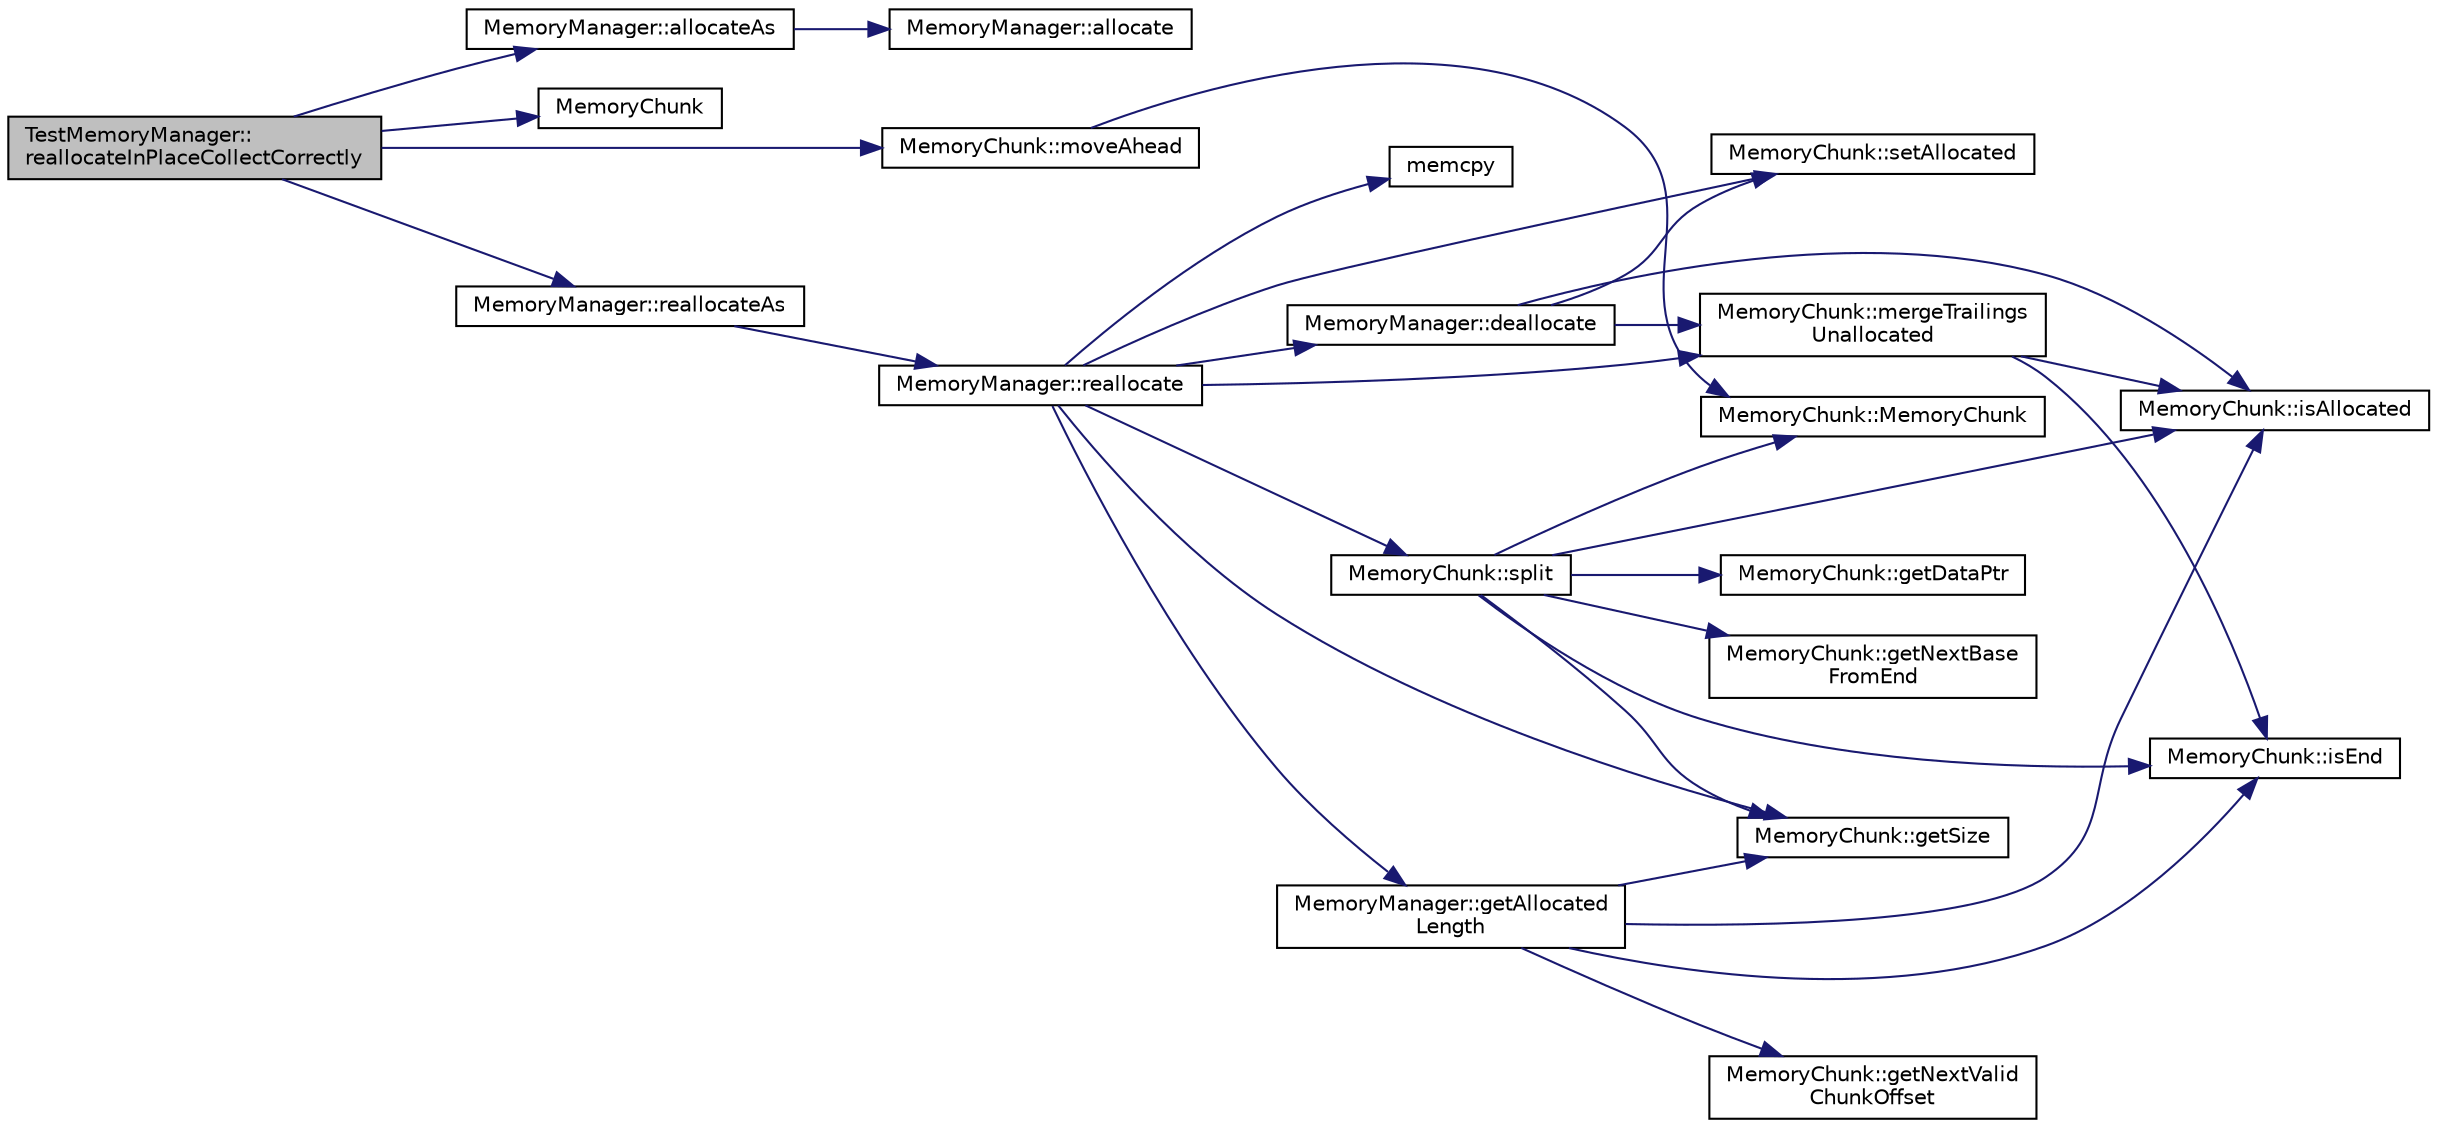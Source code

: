digraph "TestMemoryManager::reallocateInPlaceCollectCorrectly"
{
  edge [fontname="Helvetica",fontsize="10",labelfontname="Helvetica",labelfontsize="10"];
  node [fontname="Helvetica",fontsize="10",shape=record];
  rankdir="LR";
  Node62 [label="TestMemoryManager::\lreallocateInPlaceCollectCorrectly",height=0.2,width=0.4,color="black", fillcolor="grey75", style="filled", fontcolor="black"];
  Node62 -> Node63 [color="midnightblue",fontsize="10",style="solid",fontname="Helvetica"];
  Node63 [label="MemoryManager::allocateAs",height=0.2,width=0.4,color="black", fillcolor="white", style="filled",URL="$d7/dff/class_memory_manager.html#a98db433aa911826282a28fedcb6e7a78"];
  Node63 -> Node64 [color="midnightblue",fontsize="10",style="solid",fontname="Helvetica"];
  Node64 [label="MemoryManager::allocate",height=0.2,width=0.4,color="black", fillcolor="white", style="filled",URL="$d7/dff/class_memory_manager.html#ac2881a6dbbd6c0312f05761718ac6f08"];
  Node62 -> Node65 [color="midnightblue",fontsize="10",style="solid",fontname="Helvetica"];
  Node65 [label="MemoryChunk",height=0.2,width=0.4,color="black", fillcolor="white", style="filled",URL="$d9/df6/_memory_chunk_8h.html#ab00b3724e742475821d4471ec24f4707"];
  Node62 -> Node66 [color="midnightblue",fontsize="10",style="solid",fontname="Helvetica"];
  Node66 [label="MemoryChunk::moveAhead",height=0.2,width=0.4,color="black", fillcolor="white", style="filled",URL="$d4/d1d/class_memory_chunk.html#aa394b13e0280bfb9fa945d263fd7849f"];
  Node66 -> Node67 [color="midnightblue",fontsize="10",style="solid",fontname="Helvetica"];
  Node67 [label="MemoryChunk::MemoryChunk",height=0.2,width=0.4,color="black", fillcolor="white", style="filled",URL="$d4/d1d/class_memory_chunk.html#aefec33edaebef2383fc1fa09be698433"];
  Node62 -> Node68 [color="midnightblue",fontsize="10",style="solid",fontname="Helvetica"];
  Node68 [label="MemoryManager::reallocateAs",height=0.2,width=0.4,color="black", fillcolor="white", style="filled",URL="$d7/dff/class_memory_manager.html#a8b00309605d94f159b1a9b4a1b63e15f"];
  Node68 -> Node69 [color="midnightblue",fontsize="10",style="solid",fontname="Helvetica"];
  Node69 [label="MemoryManager::reallocate",height=0.2,width=0.4,color="black", fillcolor="white", style="filled",URL="$d7/dff/class_memory_manager.html#a17da19580dc9a1c21d4d1a6ca6674f6b"];
  Node69 -> Node70 [color="midnightblue",fontsize="10",style="solid",fontname="Helvetica"];
  Node70 [label="MemoryManager::deallocate",height=0.2,width=0.4,color="black", fillcolor="white", style="filled",URL="$d7/dff/class_memory_manager.html#a41a3c946c368918bdb6e4b441080fb8b"];
  Node70 -> Node71 [color="midnightblue",fontsize="10",style="solid",fontname="Helvetica"];
  Node71 [label="MemoryChunk::isAllocated",height=0.2,width=0.4,color="black", fillcolor="white", style="filled",URL="$d4/d1d/class_memory_chunk.html#ae4ec0a942bb577ece9a1ec0413ba829f"];
  Node70 -> Node72 [color="midnightblue",fontsize="10",style="solid",fontname="Helvetica"];
  Node72 [label="MemoryChunk::setAllocated",height=0.2,width=0.4,color="black", fillcolor="white", style="filled",URL="$d4/d1d/class_memory_chunk.html#ae1d0e05382c171f1720f5b3d0fc62eab"];
  Node70 -> Node73 [color="midnightblue",fontsize="10",style="solid",fontname="Helvetica"];
  Node73 [label="MemoryChunk::mergeTrailings\lUnallocated",height=0.2,width=0.4,color="black", fillcolor="white", style="filled",URL="$d4/d1d/class_memory_chunk.html#aaa4324b78e79aaf3c4ec5062d0bddba4"];
  Node73 -> Node71 [color="midnightblue",fontsize="10",style="solid",fontname="Helvetica"];
  Node73 -> Node74 [color="midnightblue",fontsize="10",style="solid",fontname="Helvetica"];
  Node74 [label="MemoryChunk::isEnd",height=0.2,width=0.4,color="black", fillcolor="white", style="filled",URL="$d4/d1d/class_memory_chunk.html#a77532081c761e7680970a9dcb0c29660"];
  Node69 -> Node75 [color="midnightblue",fontsize="10",style="solid",fontname="Helvetica"];
  Node75 [label="MemoryManager::getAllocated\lLength",height=0.2,width=0.4,color="black", fillcolor="white", style="filled",URL="$d7/dff/class_memory_manager.html#a6f9d398838761d0ad08090b40fffd863"];
  Node75 -> Node76 [color="midnightblue",fontsize="10",style="solid",fontname="Helvetica"];
  Node76 [label="MemoryChunk::getNextValid\lChunkOffset",height=0.2,width=0.4,color="black", fillcolor="white", style="filled",URL="$d4/d1d/class_memory_chunk.html#ade085feee596267aef1ab33cc47b8a2d"];
  Node75 -> Node74 [color="midnightblue",fontsize="10",style="solid",fontname="Helvetica"];
  Node75 -> Node71 [color="midnightblue",fontsize="10",style="solid",fontname="Helvetica"];
  Node75 -> Node77 [color="midnightblue",fontsize="10",style="solid",fontname="Helvetica"];
  Node77 [label="MemoryChunk::getSize",height=0.2,width=0.4,color="black", fillcolor="white", style="filled",URL="$d4/d1d/class_memory_chunk.html#aa112bc700f6a7ee7a97cb8821d55c701"];
  Node69 -> Node72 [color="midnightblue",fontsize="10",style="solid",fontname="Helvetica"];
  Node69 -> Node73 [color="midnightblue",fontsize="10",style="solid",fontname="Helvetica"];
  Node69 -> Node77 [color="midnightblue",fontsize="10",style="solid",fontname="Helvetica"];
  Node69 -> Node78 [color="midnightblue",fontsize="10",style="solid",fontname="Helvetica"];
  Node78 [label="MemoryChunk::split",height=0.2,width=0.4,color="black", fillcolor="white", style="filled",URL="$d4/d1d/class_memory_chunk.html#ae261e5561acf5a4e3c591b6b49e6a3bf"];
  Node78 -> Node74 [color="midnightblue",fontsize="10",style="solid",fontname="Helvetica"];
  Node78 -> Node71 [color="midnightblue",fontsize="10",style="solid",fontname="Helvetica"];
  Node78 -> Node77 [color="midnightblue",fontsize="10",style="solid",fontname="Helvetica"];
  Node78 -> Node79 [color="midnightblue",fontsize="10",style="solid",fontname="Helvetica"];
  Node79 [label="MemoryChunk::getDataPtr",height=0.2,width=0.4,color="black", fillcolor="white", style="filled",URL="$d4/d1d/class_memory_chunk.html#a76229a1376912890e4c358fec643d0eb"];
  Node78 -> Node67 [color="midnightblue",fontsize="10",style="solid",fontname="Helvetica"];
  Node78 -> Node80 [color="midnightblue",fontsize="10",style="solid",fontname="Helvetica"];
  Node80 [label="MemoryChunk::getNextBase\lFromEnd",height=0.2,width=0.4,color="black", fillcolor="white", style="filled",URL="$d4/d1d/class_memory_chunk.html#ab2cca8d381c3167dae31bb4fdc23affc"];
  Node69 -> Node81 [color="midnightblue",fontsize="10",style="solid",fontname="Helvetica"];
  Node81 [label="memcpy",height=0.2,width=0.4,color="black", fillcolor="white", style="filled",URL="$d1/d56/memcpy_8cpp.html#ab68eb7b07f8ada1c6c8bde74731d3de7"];
}
